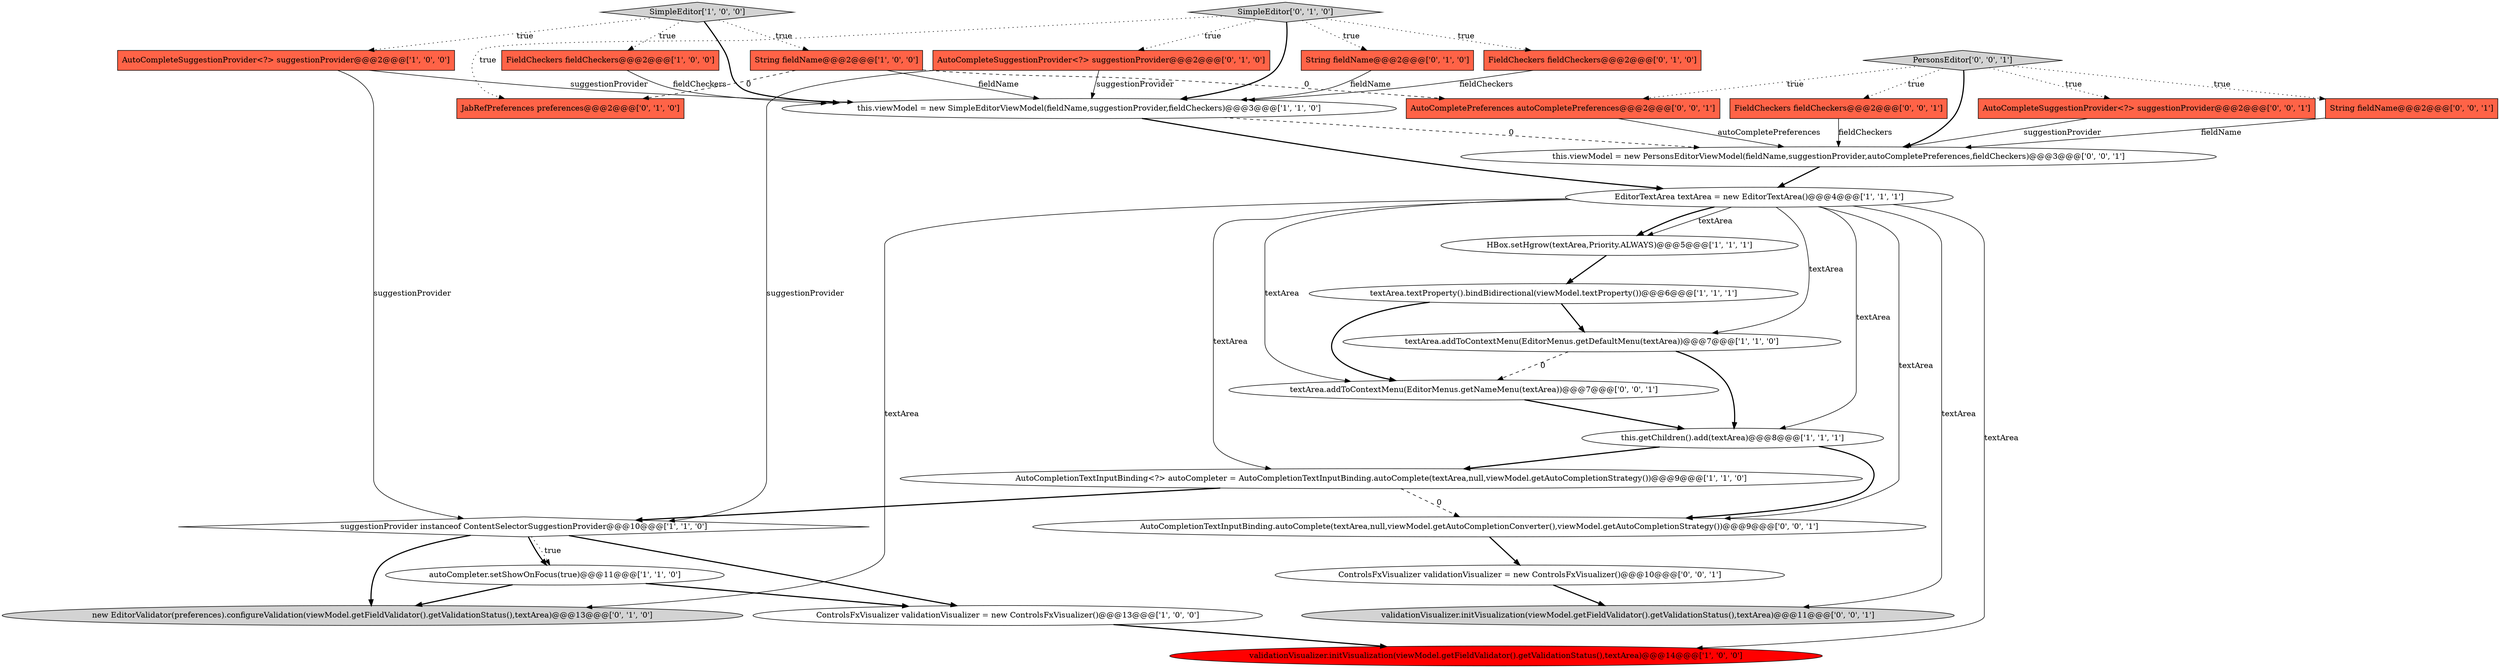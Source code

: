 digraph {
3 [style = filled, label = "validationVisualizer.initVisualization(viewModel.getFieldValidator().getValidationStatus(),textArea)@@@14@@@['1', '0', '0']", fillcolor = red, shape = ellipse image = "AAA1AAABBB1BBB"];
14 [style = filled, label = "this.viewModel = new SimpleEditorViewModel(fieldName,suggestionProvider,fieldCheckers)@@@3@@@['1', '1', '0']", fillcolor = white, shape = ellipse image = "AAA0AAABBB1BBB"];
21 [style = filled, label = "AutoCompleteSuggestionProvider<?> suggestionProvider@@@2@@@['0', '0', '1']", fillcolor = tomato, shape = box image = "AAA0AAABBB3BBB"];
17 [style = filled, label = "AutoCompleteSuggestionProvider<?> suggestionProvider@@@2@@@['0', '1', '0']", fillcolor = tomato, shape = box image = "AAA0AAABBB2BBB"];
23 [style = filled, label = "String fieldName@@@2@@@['0', '0', '1']", fillcolor = tomato, shape = box image = "AAA0AAABBB3BBB"];
13 [style = filled, label = "autoCompleter.setShowOnFocus(true)@@@11@@@['1', '1', '0']", fillcolor = white, shape = ellipse image = "AAA0AAABBB1BBB"];
6 [style = filled, label = "ControlsFxVisualizer validationVisualizer = new ControlsFxVisualizer()@@@13@@@['1', '0', '0']", fillcolor = white, shape = ellipse image = "AAA0AAABBB1BBB"];
10 [style = filled, label = "this.getChildren().add(textArea)@@@8@@@['1', '1', '1']", fillcolor = white, shape = ellipse image = "AAA0AAABBB1BBB"];
27 [style = filled, label = "validationVisualizer.initVisualization(viewModel.getFieldValidator().getValidationStatus(),textArea)@@@11@@@['0', '0', '1']", fillcolor = lightgray, shape = ellipse image = "AAA0AAABBB3BBB"];
30 [style = filled, label = "AutoCompletePreferences autoCompletePreferences@@@2@@@['0', '0', '1']", fillcolor = tomato, shape = box image = "AAA0AAABBB3BBB"];
0 [style = filled, label = "AutoCompleteSuggestionProvider<?> suggestionProvider@@@2@@@['1', '0', '0']", fillcolor = tomato, shape = box image = "AAA0AAABBB1BBB"];
29 [style = filled, label = "this.viewModel = new PersonsEditorViewModel(fieldName,suggestionProvider,autoCompletePreferences,fieldCheckers)@@@3@@@['0', '0', '1']", fillcolor = white, shape = ellipse image = "AAA0AAABBB3BBB"];
9 [style = filled, label = "textArea.textProperty().bindBidirectional(viewModel.textProperty())@@@6@@@['1', '1', '1']", fillcolor = white, shape = ellipse image = "AAA0AAABBB1BBB"];
18 [style = filled, label = "FieldCheckers fieldCheckers@@@2@@@['0', '1', '0']", fillcolor = tomato, shape = box image = "AAA0AAABBB2BBB"];
22 [style = filled, label = "FieldCheckers fieldCheckers@@@2@@@['0', '0', '1']", fillcolor = tomato, shape = box image = "AAA0AAABBB3BBB"];
25 [style = filled, label = "textArea.addToContextMenu(EditorMenus.getNameMenu(textArea))@@@7@@@['0', '0', '1']", fillcolor = white, shape = ellipse image = "AAA0AAABBB3BBB"];
11 [style = filled, label = "HBox.setHgrow(textArea,Priority.ALWAYS)@@@5@@@['1', '1', '1']", fillcolor = white, shape = ellipse image = "AAA0AAABBB1BBB"];
2 [style = filled, label = "FieldCheckers fieldCheckers@@@2@@@['1', '0', '0']", fillcolor = tomato, shape = box image = "AAA0AAABBB1BBB"];
12 [style = filled, label = "suggestionProvider instanceof ContentSelectorSuggestionProvider@@@10@@@['1', '1', '0']", fillcolor = white, shape = diamond image = "AAA0AAABBB1BBB"];
5 [style = filled, label = "textArea.addToContextMenu(EditorMenus.getDefaultMenu(textArea))@@@7@@@['1', '1', '0']", fillcolor = white, shape = ellipse image = "AAA0AAABBB1BBB"];
20 [style = filled, label = "SimpleEditor['0', '1', '0']", fillcolor = lightgray, shape = diamond image = "AAA0AAABBB2BBB"];
28 [style = filled, label = "AutoCompletionTextInputBinding.autoComplete(textArea,null,viewModel.getAutoCompletionConverter(),viewModel.getAutoCompletionStrategy())@@@9@@@['0', '0', '1']", fillcolor = white, shape = ellipse image = "AAA0AAABBB3BBB"];
1 [style = filled, label = "AutoCompletionTextInputBinding<?> autoCompleter = AutoCompletionTextInputBinding.autoComplete(textArea,null,viewModel.getAutoCompletionStrategy())@@@9@@@['1', '1', '0']", fillcolor = white, shape = ellipse image = "AAA0AAABBB1BBB"];
24 [style = filled, label = "ControlsFxVisualizer validationVisualizer = new ControlsFxVisualizer()@@@10@@@['0', '0', '1']", fillcolor = white, shape = ellipse image = "AAA0AAABBB3BBB"];
16 [style = filled, label = "new EditorValidator(preferences).configureValidation(viewModel.getFieldValidator().getValidationStatus(),textArea)@@@13@@@['0', '1', '0']", fillcolor = lightgray, shape = ellipse image = "AAA0AAABBB2BBB"];
15 [style = filled, label = "String fieldName@@@2@@@['0', '1', '0']", fillcolor = tomato, shape = box image = "AAA0AAABBB2BBB"];
7 [style = filled, label = "SimpleEditor['1', '0', '0']", fillcolor = lightgray, shape = diamond image = "AAA0AAABBB1BBB"];
8 [style = filled, label = "EditorTextArea textArea = new EditorTextArea()@@@4@@@['1', '1', '1']", fillcolor = white, shape = ellipse image = "AAA0AAABBB1BBB"];
19 [style = filled, label = "JabRefPreferences preferences@@@2@@@['0', '1', '0']", fillcolor = tomato, shape = box image = "AAA1AAABBB2BBB"];
4 [style = filled, label = "String fieldName@@@2@@@['1', '0', '0']", fillcolor = tomato, shape = box image = "AAA1AAABBB1BBB"];
26 [style = filled, label = "PersonsEditor['0', '0', '1']", fillcolor = lightgray, shape = diamond image = "AAA0AAABBB3BBB"];
23->29 [style = solid, label="fieldName"];
5->10 [style = bold, label=""];
6->3 [style = bold, label=""];
29->8 [style = bold, label=""];
7->2 [style = dotted, label="true"];
10->28 [style = bold, label=""];
0->12 [style = solid, label="suggestionProvider"];
18->14 [style = solid, label="fieldCheckers"];
20->17 [style = dotted, label="true"];
0->14 [style = solid, label="suggestionProvider"];
26->29 [style = bold, label=""];
4->30 [style = dashed, label="0"];
8->11 [style = solid, label="textArea"];
4->14 [style = solid, label="fieldName"];
20->14 [style = bold, label=""];
12->16 [style = bold, label=""];
26->23 [style = dotted, label="true"];
2->14 [style = solid, label="fieldCheckers"];
26->22 [style = dotted, label="true"];
8->1 [style = solid, label="textArea"];
30->29 [style = solid, label="autoCompletePreferences"];
8->25 [style = solid, label="textArea"];
8->28 [style = solid, label="textArea"];
11->9 [style = bold, label=""];
12->6 [style = bold, label=""];
7->0 [style = dotted, label="true"];
1->28 [style = dashed, label="0"];
13->16 [style = bold, label=""];
17->12 [style = solid, label="suggestionProvider"];
8->5 [style = solid, label="textArea"];
7->14 [style = bold, label=""];
21->29 [style = solid, label="suggestionProvider"];
12->13 [style = bold, label=""];
12->13 [style = dotted, label="true"];
26->30 [style = dotted, label="true"];
17->14 [style = solid, label="suggestionProvider"];
26->21 [style = dotted, label="true"];
8->10 [style = solid, label="textArea"];
9->25 [style = bold, label=""];
7->4 [style = dotted, label="true"];
1->12 [style = bold, label=""];
20->18 [style = dotted, label="true"];
9->5 [style = bold, label=""];
28->24 [style = bold, label=""];
4->19 [style = dashed, label="0"];
8->27 [style = solid, label="textArea"];
25->10 [style = bold, label=""];
14->8 [style = bold, label=""];
20->19 [style = dotted, label="true"];
13->6 [style = bold, label=""];
8->3 [style = solid, label="textArea"];
10->1 [style = bold, label=""];
14->29 [style = dashed, label="0"];
8->11 [style = bold, label=""];
15->14 [style = solid, label="fieldName"];
22->29 [style = solid, label="fieldCheckers"];
24->27 [style = bold, label=""];
8->16 [style = solid, label="textArea"];
20->15 [style = dotted, label="true"];
5->25 [style = dashed, label="0"];
}
